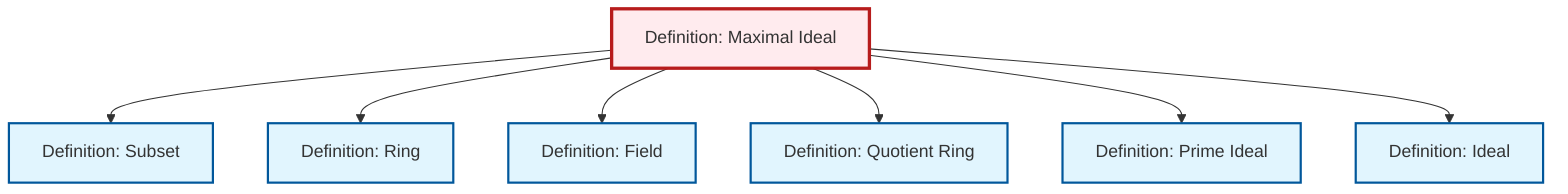 graph TD
    classDef definition fill:#e1f5fe,stroke:#01579b,stroke-width:2px
    classDef theorem fill:#f3e5f5,stroke:#4a148c,stroke-width:2px
    classDef axiom fill:#fff3e0,stroke:#e65100,stroke-width:2px
    classDef example fill:#e8f5e9,stroke:#1b5e20,stroke-width:2px
    classDef current fill:#ffebee,stroke:#b71c1c,stroke-width:3px
    def-quotient-ring["Definition: Quotient Ring"]:::definition
    def-maximal-ideal["Definition: Maximal Ideal"]:::definition
    def-field["Definition: Field"]:::definition
    def-prime-ideal["Definition: Prime Ideal"]:::definition
    def-ring["Definition: Ring"]:::definition
    def-subset["Definition: Subset"]:::definition
    def-ideal["Definition: Ideal"]:::definition
    def-maximal-ideal --> def-subset
    def-maximal-ideal --> def-ring
    def-maximal-ideal --> def-field
    def-maximal-ideal --> def-quotient-ring
    def-maximal-ideal --> def-prime-ideal
    def-maximal-ideal --> def-ideal
    class def-maximal-ideal current